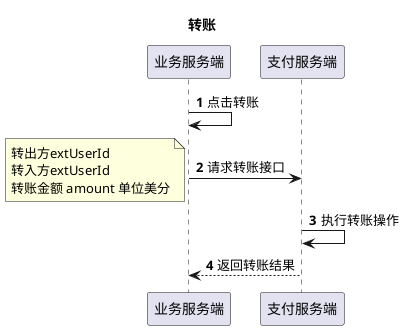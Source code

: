 @startuml
title:转账
autonumber
participant 业务服务端 as WL_SERVER
participant 支付服务端 as PAY_SERVER
WL_SERVER->WL_SERVER:点击转账
WL_SERVER->PAY_SERVER:请求转账接口
note left:转出方extUserId\n转入方extUserId\n转账金额 amount 单位美分
PAY_SERVER->PAY_SERVER:执行转账操作
PAY_SERVER-->WL_SERVER:返回转账结果
@enduml